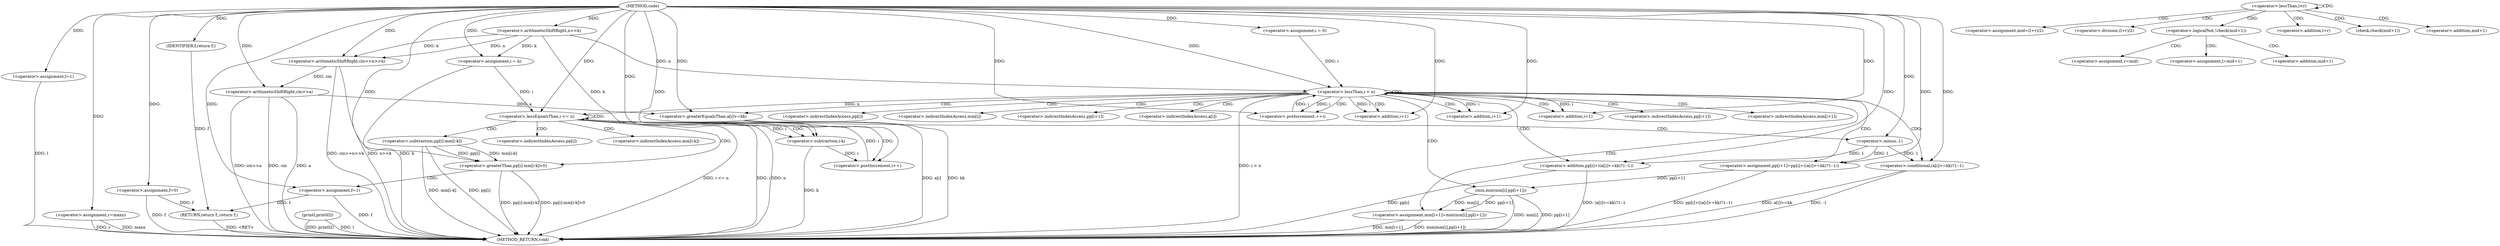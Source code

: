 digraph "code" {  
"1000234" [label = "(METHOD,code)" ]
"1000365" [label = "(METHOD_RETURN,void)" ]
"1000238" [label = "(<operator>.arithmeticShiftRight,cin>>n>>k)" ]
"1000244" [label = "(<operator>.arithmeticShiftRight,cin>>a)" ]
"1000248" [label = "(<operator>.assignment,l=1)" ]
"1000252" [label = "(<operator>.assignment,r=maxn)" ]
"1000363" [label = "(printl,printl(l))" ]
"1000304" [label = "(<operator>.assignment,f=0)" ]
"1000333" [label = "(RETURN,return f;,return f;)" ]
"1000240" [label = "(<operator>.arithmeticShiftRight,n>>k)" ]
"1000260" [label = "(<operator>.assignment,i = 0)" ]
"1000263" [label = "(<operator>.lessThan,i < n)" ]
"1000266" [label = "(<operator>.preIncrement,++i)" ]
"1000309" [label = "(<operator>.assignment,i = k)" ]
"1000312" [label = "(<operator>.lessEqualsThan,i <= n)" ]
"1000315" [label = "(<operator>.postIncrement,i++)" ]
"1000334" [label = "(IDENTIFIER,f,return f;)" ]
"1000269" [label = "(<operator>.assignment,pp[i+1]=pp[i]+((a[i]>=kk)?1:-1))" ]
"1000288" [label = "(<operator>.assignment,mm[i+1]=min(mm[i],pp[i+1]))" ]
"1000319" [label = "(<operator>.greaterThan,pp[i]-mm[i-k]>0)" ]
"1000330" [label = "(<operator>.assignment,f=1)" ]
"1000275" [label = "(<operator>.addition,pp[i]+((a[i]>=kk)?1:-1))" ]
"1000294" [label = "(min,min(mm[i],pp[i+1]))" ]
"1000272" [label = "(<operator>.addition,i+1)" ]
"1000279" [label = "(<operator>.conditional,(a[i]>=kk)?1:-1)" ]
"1000291" [label = "(<operator>.addition,i+1)" ]
"1000320" [label = "(<operator>.subtraction,pp[i]-mm[i-k])" ]
"1000280" [label = "(<operator>.greaterEqualsThan,a[i]>=kk)" ]
"1000286" [label = "(<operator>.minus,-1)" ]
"1000300" [label = "(<operator>.addition,i+1)" ]
"1000326" [label = "(<operator>.subtraction,i-k)" ]
"1000336" [label = "(<operator>.lessThan,l<r)" ]
"1000341" [label = "(<operator>.assignment,mid=(l+r)/2)" ]
"1000343" [label = "(<operator>.division,(l+r)/2)" ]
"1000349" [label = "(<operator>.logicalNot,!check(mid+1))" ]
"1000354" [label = "(<operator>.assignment,r=mid)" ]
"1000270" [label = "(<operator>.indirectIndexAccess,pp[i+1])" ]
"1000289" [label = "(<operator>.indirectIndexAccess,mm[i+1])" ]
"1000344" [label = "(<operator>.addition,l+r)" ]
"1000350" [label = "(check,check(mid+1))" ]
"1000358" [label = "(<operator>.assignment,l=mid+1)" ]
"1000276" [label = "(<operator>.indirectIndexAccess,pp[i])" ]
"1000295" [label = "(<operator>.indirectIndexAccess,mm[i])" ]
"1000298" [label = "(<operator>.indirectIndexAccess,pp[i+1])" ]
"1000351" [label = "(<operator>.addition,mid+1)" ]
"1000360" [label = "(<operator>.addition,mid+1)" ]
"1000321" [label = "(<operator>.indirectIndexAccess,pp[i])" ]
"1000324" [label = "(<operator>.indirectIndexAccess,mm[i-k])" ]
"1000281" [label = "(<operator>.indirectIndexAccess,a[i])" ]
  "1000333" -> "1000365"  [ label = "DDG: <RET>"] 
  "1000238" -> "1000365"  [ label = "DDG: n>>k"] 
  "1000238" -> "1000365"  [ label = "DDG: cin>>n>>k"] 
  "1000244" -> "1000365"  [ label = "DDG: cin"] 
  "1000244" -> "1000365"  [ label = "DDG: a"] 
  "1000244" -> "1000365"  [ label = "DDG: cin>>a"] 
  "1000248" -> "1000365"  [ label = "DDG: l"] 
  "1000252" -> "1000365"  [ label = "DDG: r"] 
  "1000263" -> "1000365"  [ label = "DDG: i < n"] 
  "1000304" -> "1000365"  [ label = "DDG: f"] 
  "1000309" -> "1000365"  [ label = "DDG: k"] 
  "1000312" -> "1000365"  [ label = "DDG: i"] 
  "1000312" -> "1000365"  [ label = "DDG: n"] 
  "1000312" -> "1000365"  [ label = "DDG: i <= n"] 
  "1000320" -> "1000365"  [ label = "DDG: pp[i]"] 
  "1000326" -> "1000365"  [ label = "DDG: k"] 
  "1000320" -> "1000365"  [ label = "DDG: mm[i-k]"] 
  "1000319" -> "1000365"  [ label = "DDG: pp[i]-mm[i-k]"] 
  "1000319" -> "1000365"  [ label = "DDG: pp[i]-mm[i-k]>0"] 
  "1000330" -> "1000365"  [ label = "DDG: f"] 
  "1000275" -> "1000365"  [ label = "DDG: pp[i]"] 
  "1000280" -> "1000365"  [ label = "DDG: a[i]"] 
  "1000279" -> "1000365"  [ label = "DDG: a[i]>=kk"] 
  "1000279" -> "1000365"  [ label = "DDG: -1"] 
  "1000275" -> "1000365"  [ label = "DDG: (a[i]>=kk)?1:-1"] 
  "1000269" -> "1000365"  [ label = "DDG: pp[i]+((a[i]>=kk)?1:-1)"] 
  "1000288" -> "1000365"  [ label = "DDG: mm[i+1]"] 
  "1000294" -> "1000365"  [ label = "DDG: mm[i]"] 
  "1000294" -> "1000365"  [ label = "DDG: pp[i+1]"] 
  "1000288" -> "1000365"  [ label = "DDG: min(mm[i],pp[i+1])"] 
  "1000363" -> "1000365"  [ label = "DDG: printl(l)"] 
  "1000363" -> "1000365"  [ label = "DDG: l"] 
  "1000280" -> "1000365"  [ label = "DDG: kk"] 
  "1000252" -> "1000365"  [ label = "DDG: maxn"] 
  "1000234" -> "1000248"  [ label = "DDG: "] 
  "1000234" -> "1000252"  [ label = "DDG: "] 
  "1000234" -> "1000238"  [ label = "DDG: "] 
  "1000240" -> "1000238"  [ label = "DDG: k"] 
  "1000240" -> "1000238"  [ label = "DDG: n"] 
  "1000238" -> "1000244"  [ label = "DDG: cin"] 
  "1000234" -> "1000244"  [ label = "DDG: "] 
  "1000234" -> "1000304"  [ label = "DDG: "] 
  "1000334" -> "1000333"  [ label = "DDG: f"] 
  "1000304" -> "1000333"  [ label = "DDG: f"] 
  "1000330" -> "1000333"  [ label = "DDG: f"] 
  "1000234" -> "1000240"  [ label = "DDG: "] 
  "1000234" -> "1000260"  [ label = "DDG: "] 
  "1000240" -> "1000309"  [ label = "DDG: k"] 
  "1000234" -> "1000309"  [ label = "DDG: "] 
  "1000234" -> "1000334"  [ label = "DDG: "] 
  "1000260" -> "1000263"  [ label = "DDG: i"] 
  "1000266" -> "1000263"  [ label = "DDG: i"] 
  "1000234" -> "1000263"  [ label = "DDG: "] 
  "1000240" -> "1000263"  [ label = "DDG: n"] 
  "1000234" -> "1000266"  [ label = "DDG: "] 
  "1000263" -> "1000266"  [ label = "DDG: i"] 
  "1000286" -> "1000269"  [ label = "DDG: 1"] 
  "1000234" -> "1000269"  [ label = "DDG: "] 
  "1000294" -> "1000288"  [ label = "DDG: mm[i]"] 
  "1000294" -> "1000288"  [ label = "DDG: pp[i+1]"] 
  "1000309" -> "1000312"  [ label = "DDG: i"] 
  "1000315" -> "1000312"  [ label = "DDG: i"] 
  "1000234" -> "1000312"  [ label = "DDG: "] 
  "1000263" -> "1000312"  [ label = "DDG: n"] 
  "1000326" -> "1000315"  [ label = "DDG: i"] 
  "1000234" -> "1000315"  [ label = "DDG: "] 
  "1000234" -> "1000330"  [ label = "DDG: "] 
  "1000286" -> "1000275"  [ label = "DDG: 1"] 
  "1000234" -> "1000275"  [ label = "DDG: "] 
  "1000269" -> "1000294"  [ label = "DDG: pp[i+1]"] 
  "1000320" -> "1000319"  [ label = "DDG: mm[i-k]"] 
  "1000320" -> "1000319"  [ label = "DDG: pp[i]"] 
  "1000234" -> "1000319"  [ label = "DDG: "] 
  "1000263" -> "1000272"  [ label = "DDG: i"] 
  "1000234" -> "1000272"  [ label = "DDG: "] 
  "1000234" -> "1000279"  [ label = "DDG: "] 
  "1000286" -> "1000279"  [ label = "DDG: 1"] 
  "1000234" -> "1000291"  [ label = "DDG: "] 
  "1000263" -> "1000291"  [ label = "DDG: i"] 
  "1000244" -> "1000280"  [ label = "DDG: a"] 
  "1000234" -> "1000280"  [ label = "DDG: "] 
  "1000234" -> "1000286"  [ label = "DDG: "] 
  "1000234" -> "1000300"  [ label = "DDG: "] 
  "1000263" -> "1000300"  [ label = "DDG: i"] 
  "1000312" -> "1000326"  [ label = "DDG: i"] 
  "1000234" -> "1000326"  [ label = "DDG: "] 
  "1000240" -> "1000326"  [ label = "DDG: k"] 
  "1000336" -> "1000341"  [ label = "CDG: "] 
  "1000336" -> "1000350"  [ label = "CDG: "] 
  "1000336" -> "1000344"  [ label = "CDG: "] 
  "1000336" -> "1000349"  [ label = "CDG: "] 
  "1000336" -> "1000351"  [ label = "CDG: "] 
  "1000336" -> "1000336"  [ label = "CDG: "] 
  "1000336" -> "1000343"  [ label = "CDG: "] 
  "1000263" -> "1000294"  [ label = "CDG: "] 
  "1000263" -> "1000276"  [ label = "CDG: "] 
  "1000263" -> "1000263"  [ label = "CDG: "] 
  "1000263" -> "1000291"  [ label = "CDG: "] 
  "1000263" -> "1000298"  [ label = "CDG: "] 
  "1000263" -> "1000266"  [ label = "CDG: "] 
  "1000263" -> "1000281"  [ label = "CDG: "] 
  "1000263" -> "1000272"  [ label = "CDG: "] 
  "1000263" -> "1000269"  [ label = "CDG: "] 
  "1000263" -> "1000280"  [ label = "CDG: "] 
  "1000263" -> "1000289"  [ label = "CDG: "] 
  "1000263" -> "1000300"  [ label = "CDG: "] 
  "1000263" -> "1000295"  [ label = "CDG: "] 
  "1000263" -> "1000288"  [ label = "CDG: "] 
  "1000263" -> "1000270"  [ label = "CDG: "] 
  "1000263" -> "1000279"  [ label = "CDG: "] 
  "1000263" -> "1000275"  [ label = "CDG: "] 
  "1000312" -> "1000315"  [ label = "CDG: "] 
  "1000312" -> "1000312"  [ label = "CDG: "] 
  "1000312" -> "1000324"  [ label = "CDG: "] 
  "1000312" -> "1000321"  [ label = "CDG: "] 
  "1000312" -> "1000326"  [ label = "CDG: "] 
  "1000312" -> "1000319"  [ label = "CDG: "] 
  "1000312" -> "1000320"  [ label = "CDG: "] 
  "1000349" -> "1000360"  [ label = "CDG: "] 
  "1000349" -> "1000354"  [ label = "CDG: "] 
  "1000349" -> "1000358"  [ label = "CDG: "] 
  "1000319" -> "1000330"  [ label = "CDG: "] 
  "1000280" -> "1000286"  [ label = "CDG: "] 
}
